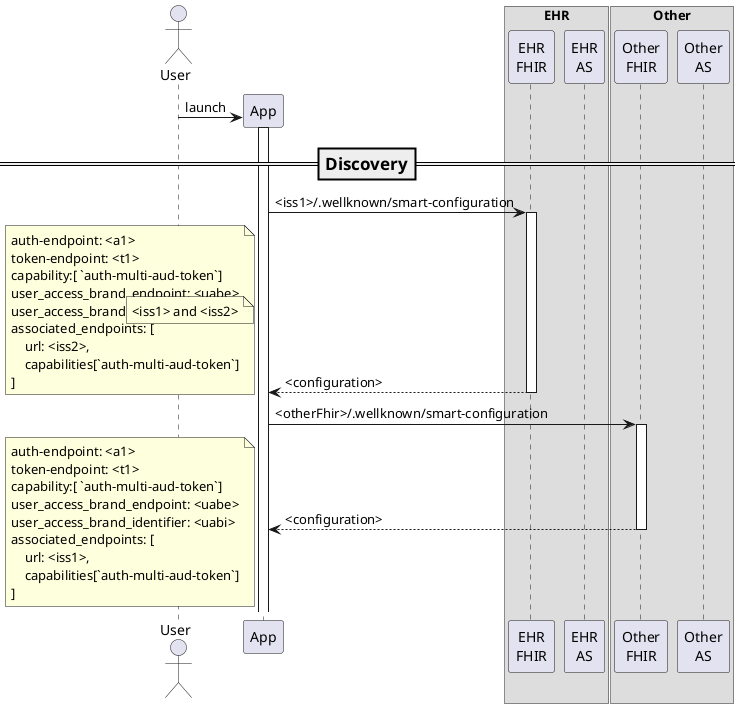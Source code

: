 @startuml

actor User
participant "App" as App
box EHR
    participant  "EHR\nFHIR" as EhrFHIR
    participant  "EHR\nAS" as EhrAS
end box
box Other
    participant  "Other\nFHIR" as OtherFHIR
    participant  "Other\nAS" as OtherAS
end box

create App
User -> App: launch
activate App

=== Discovery ==
App -> EhrFHIR ++: <iss1>/.wellknown/smart-configuration
App <-- EhrFHIR --: <configuration>
note left
    auth-endpoint: <a1>
    token-endpoint: <t1>
    capability:[ `auth-multi-aud-token`]
    user_access_brand_endpoint: <uabe>
    user_access_brand_identifier: <uabi>
    associated_endpoints: [ 
        url: <iss2>, 
        capabilities[`auth-multi-aud-token`]
    ]
end note

note left: <iss1> and <iss2>

App -> OtherFHIR ++: <otherFhir>/.wellknown/smart-configuration
App <-- OtherFHIR --: <configuration>
note left
    auth-endpoint: <a1>
    token-endpoint: <t1>
    capability:[ `auth-multi-aud-token`]
    user_access_brand_endpoint: <uabe>
    user_access_brand_identifier: <uabi>
    associated_endpoints: [ 
        url: <iss1>, 
        capabilities[`auth-multi-aud-token`]
    ]
end note

@enduml